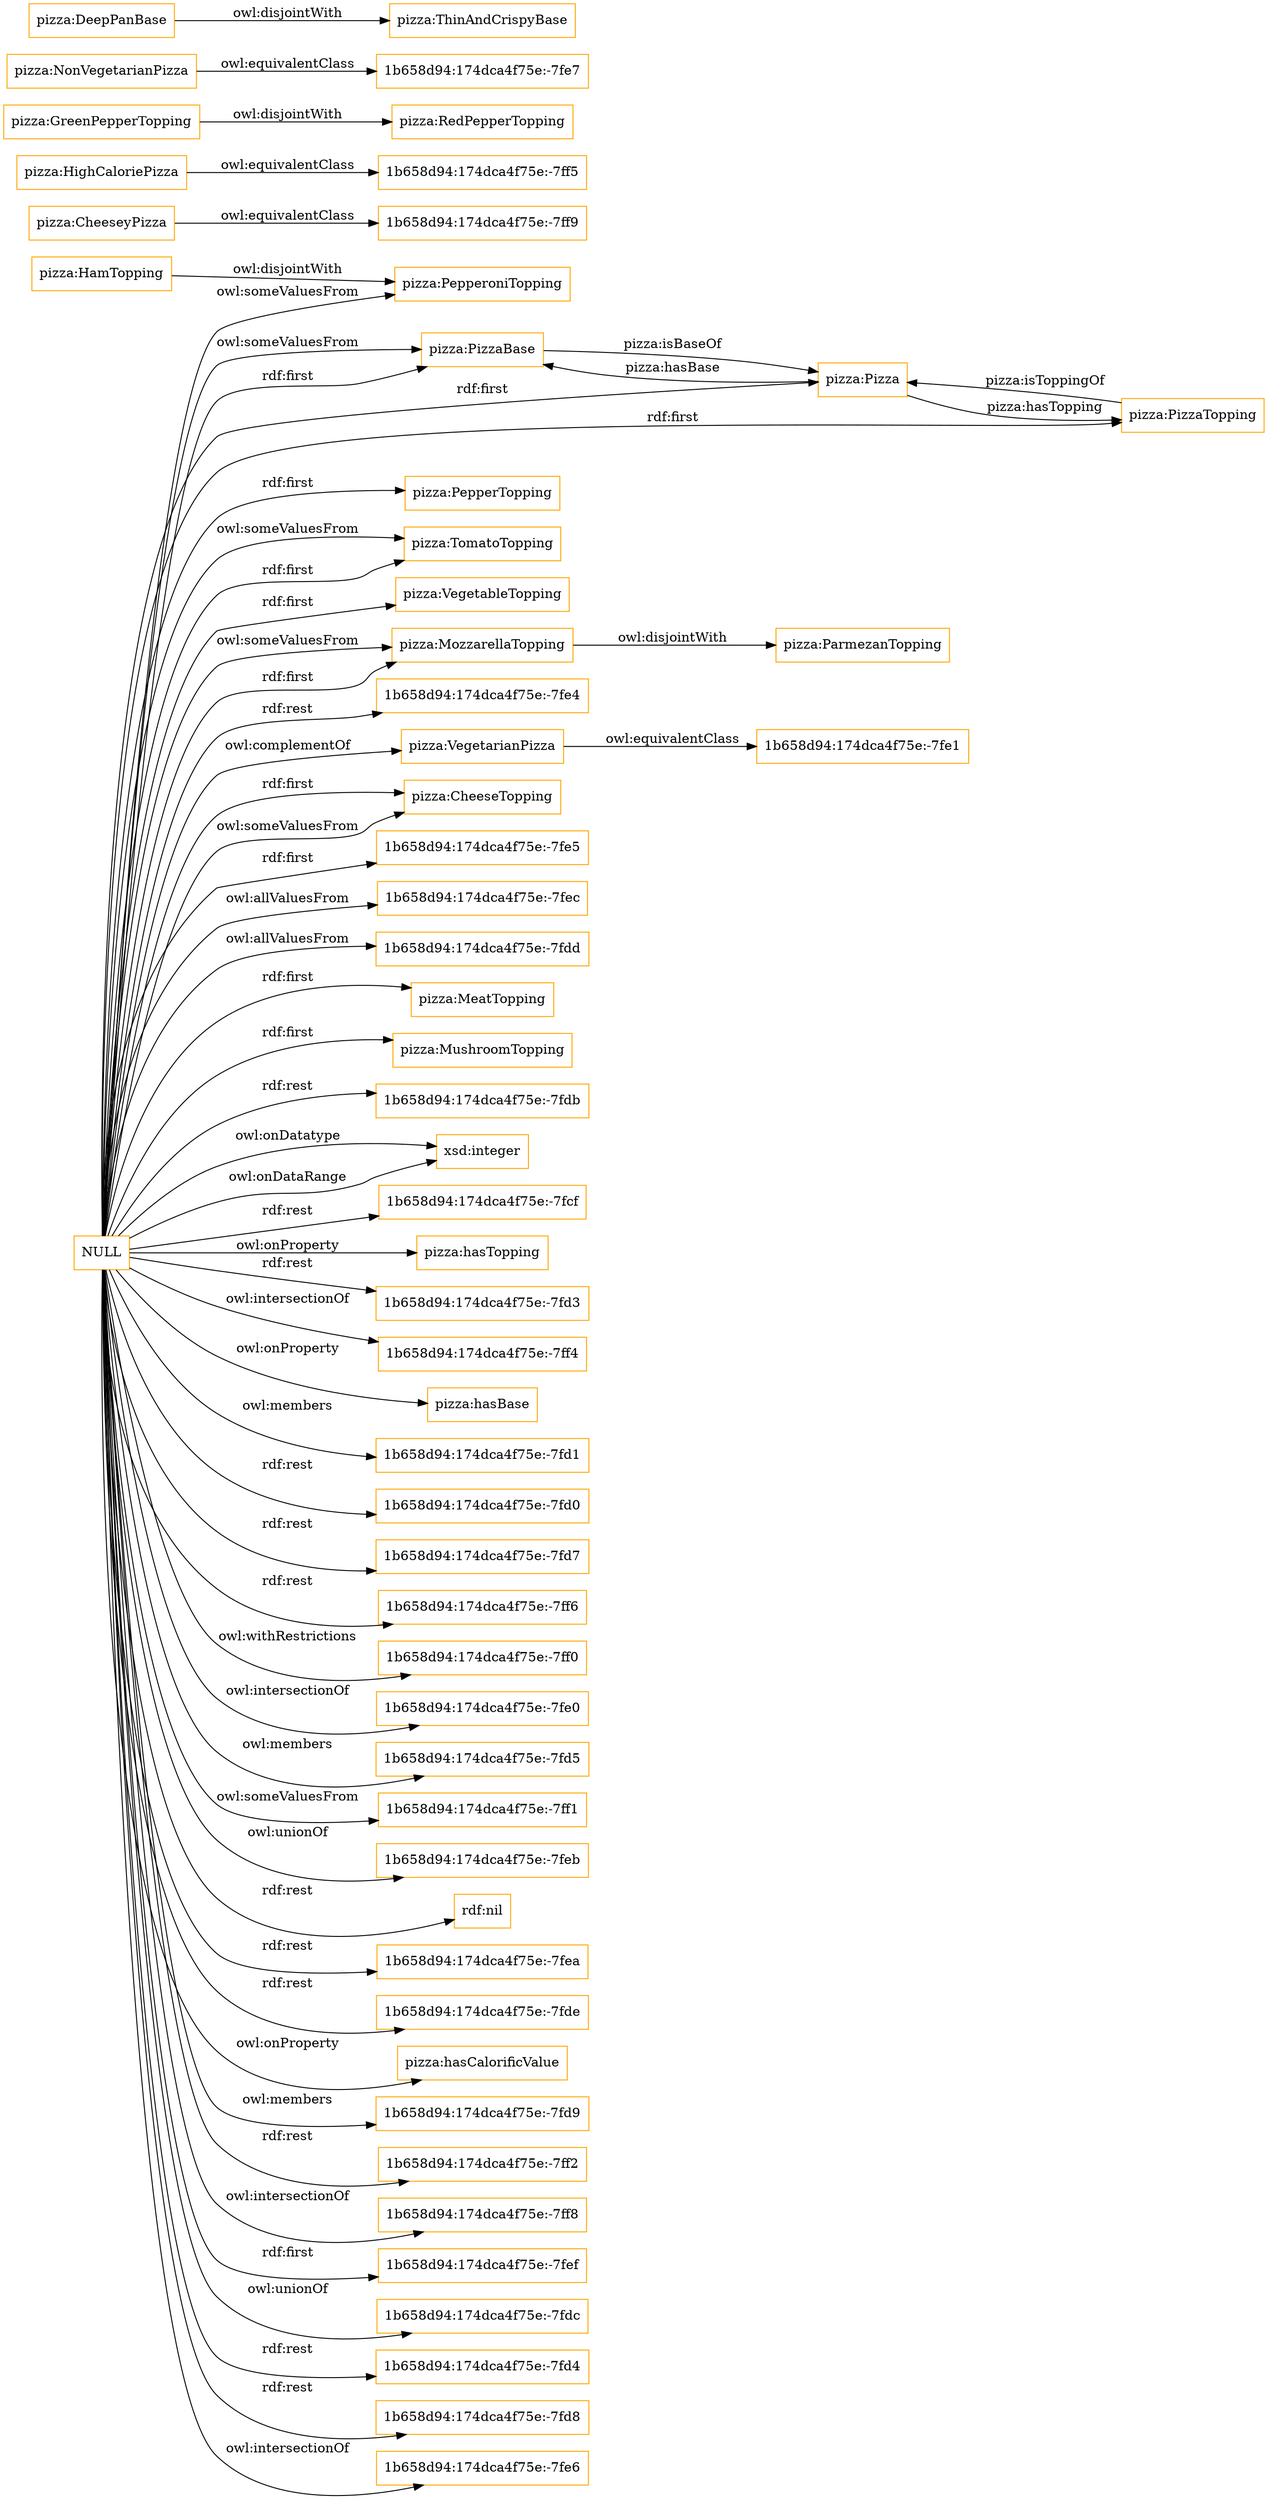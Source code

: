 digraph ar2dtool_diagram { 
rankdir=LR;
size="1501"
node [shape = rectangle, color="orange"]; "pizza:PizzaBase" "1b658d94:174dca4f75e:-7ff9" "1b658d94:174dca4f75e:-7fe1" "pizza:PepperTopping" "pizza:HighCaloriePizza" "pizza:TomatoTopping" "pizza:VegetableTopping" "pizza:GreenPepperTopping" "pizza:CheeseyPizza" "pizza:MozzarellaTopping" "pizza:PepperoniTopping" "pizza:VegetarianPizza" "pizza:RedPepperTopping" "pizza:PizzaTopping" "pizza:NonVegetarianPizza" "pizza:ParmezanTopping" "pizza:CheeseTopping" "1b658d94:174dca4f75e:-7fe5" "1b658d94:174dca4f75e:-7fec" "pizza:DeepPanBase" "pizza:Pizza" "1b658d94:174dca4f75e:-7fdd" "pizza:HamTopping" "pizza:MeatTopping" "1b658d94:174dca4f75e:-7fe7" "pizza:MushroomTopping" "1b658d94:174dca4f75e:-7ff5" "pizza:ThinAndCrispyBase" ; /*classes style*/
	"pizza:NonVegetarianPizza" -> "1b658d94:174dca4f75e:-7fe7" [ label = "owl:equivalentClass" ];
	"pizza:DeepPanBase" -> "pizza:ThinAndCrispyBase" [ label = "owl:disjointWith" ];
	"pizza:GreenPepperTopping" -> "pizza:RedPepperTopping" [ label = "owl:disjointWith" ];
	"pizza:CheeseyPizza" -> "1b658d94:174dca4f75e:-7ff9" [ label = "owl:equivalentClass" ];
	"pizza:VegetarianPizza" -> "1b658d94:174dca4f75e:-7fe1" [ label = "owl:equivalentClass" ];
	"NULL" -> "pizza:PizzaTopping" [ label = "rdf:first" ];
	"NULL" -> "pizza:VegetableTopping" [ label = "rdf:first" ];
	"NULL" -> "pizza:CheeseTopping" [ label = "rdf:first" ];
	"NULL" -> "1b658d94:174dca4f75e:-7fdb" [ label = "rdf:rest" ];
	"NULL" -> "pizza:TomatoTopping" [ label = "owl:someValuesFrom" ];
	"NULL" -> "xsd:integer" [ label = "owl:onDatatype" ];
	"NULL" -> "1b658d94:174dca4f75e:-7fcf" [ label = "rdf:rest" ];
	"NULL" -> "1b658d94:174dca4f75e:-7fdd" [ label = "owl:allValuesFrom" ];
	"NULL" -> "pizza:hasTopping" [ label = "owl:onProperty" ];
	"NULL" -> "1b658d94:174dca4f75e:-7fd3" [ label = "rdf:rest" ];
	"NULL" -> "pizza:TomatoTopping" [ label = "rdf:first" ];
	"NULL" -> "1b658d94:174dca4f75e:-7ff4" [ label = "owl:intersectionOf" ];
	"NULL" -> "pizza:hasBase" [ label = "owl:onProperty" ];
	"NULL" -> "1b658d94:174dca4f75e:-7fd1" [ label = "owl:members" ];
	"NULL" -> "1b658d94:174dca4f75e:-7fd0" [ label = "rdf:rest" ];
	"NULL" -> "1b658d94:174dca4f75e:-7fd7" [ label = "rdf:rest" ];
	"NULL" -> "1b658d94:174dca4f75e:-7ff6" [ label = "rdf:rest" ];
	"NULL" -> "1b658d94:174dca4f75e:-7ff0" [ label = "owl:withRestrictions" ];
	"NULL" -> "xsd:integer" [ label = "owl:onDataRange" ];
	"NULL" -> "1b658d94:174dca4f75e:-7fe0" [ label = "owl:intersectionOf" ];
	"NULL" -> "pizza:PizzaBase" [ label = "owl:someValuesFrom" ];
	"NULL" -> "pizza:CheeseTopping" [ label = "owl:someValuesFrom" ];
	"NULL" -> "1b658d94:174dca4f75e:-7fd5" [ label = "owl:members" ];
	"NULL" -> "1b658d94:174dca4f75e:-7ff1" [ label = "owl:someValuesFrom" ];
	"NULL" -> "1b658d94:174dca4f75e:-7feb" [ label = "owl:unionOf" ];
	"NULL" -> "rdf:nil" [ label = "rdf:rest" ];
	"NULL" -> "1b658d94:174dca4f75e:-7fea" [ label = "rdf:rest" ];
	"NULL" -> "pizza:PepperTopping" [ label = "rdf:first" ];
	"NULL" -> "1b658d94:174dca4f75e:-7fde" [ label = "rdf:rest" ];
	"NULL" -> "pizza:PizzaBase" [ label = "rdf:first" ];
	"NULL" -> "pizza:hasCalorificValue" [ label = "owl:onProperty" ];
	"NULL" -> "1b658d94:174dca4f75e:-7fd9" [ label = "owl:members" ];
	"NULL" -> "pizza:MozzarellaTopping" [ label = "owl:someValuesFrom" ];
	"NULL" -> "1b658d94:174dca4f75e:-7ff2" [ label = "rdf:rest" ];
	"NULL" -> "pizza:MushroomTopping" [ label = "rdf:first" ];
	"NULL" -> "pizza:MozzarellaTopping" [ label = "rdf:first" ];
	"NULL" -> "1b658d94:174dca4f75e:-7ff8" [ label = "owl:intersectionOf" ];
	"NULL" -> "pizza:Pizza" [ label = "rdf:first" ];
	"NULL" -> "1b658d94:174dca4f75e:-7fef" [ label = "rdf:first" ];
	"NULL" -> "1b658d94:174dca4f75e:-7fdc" [ label = "owl:unionOf" ];
	"NULL" -> "pizza:MeatTopping" [ label = "rdf:first" ];
	"NULL" -> "1b658d94:174dca4f75e:-7fd4" [ label = "rdf:rest" ];
	"NULL" -> "1b658d94:174dca4f75e:-7fe5" [ label = "rdf:first" ];
	"NULL" -> "pizza:VegetarianPizza" [ label = "owl:complementOf" ];
	"NULL" -> "1b658d94:174dca4f75e:-7fd8" [ label = "rdf:rest" ];
	"NULL" -> "1b658d94:174dca4f75e:-7fe6" [ label = "owl:intersectionOf" ];
	"NULL" -> "1b658d94:174dca4f75e:-7fe4" [ label = "rdf:rest" ];
	"NULL" -> "1b658d94:174dca4f75e:-7fec" [ label = "owl:allValuesFrom" ];
	"NULL" -> "pizza:PepperoniTopping" [ label = "owl:someValuesFrom" ];
	"pizza:HamTopping" -> "pizza:PepperoniTopping" [ label = "owl:disjointWith" ];
	"pizza:HighCaloriePizza" -> "1b658d94:174dca4f75e:-7ff5" [ label = "owl:equivalentClass" ];
	"pizza:MozzarellaTopping" -> "pizza:ParmezanTopping" [ label = "owl:disjointWith" ];
	"pizza:Pizza" -> "pizza:PizzaTopping" [ label = "pizza:hasTopping" ];
	"pizza:Pizza" -> "pizza:PizzaBase" [ label = "pizza:hasBase" ];
	"pizza:PizzaBase" -> "pizza:Pizza" [ label = "pizza:isBaseOf" ];
	"pizza:PizzaTopping" -> "pizza:Pizza" [ label = "pizza:isToppingOf" ];

}

